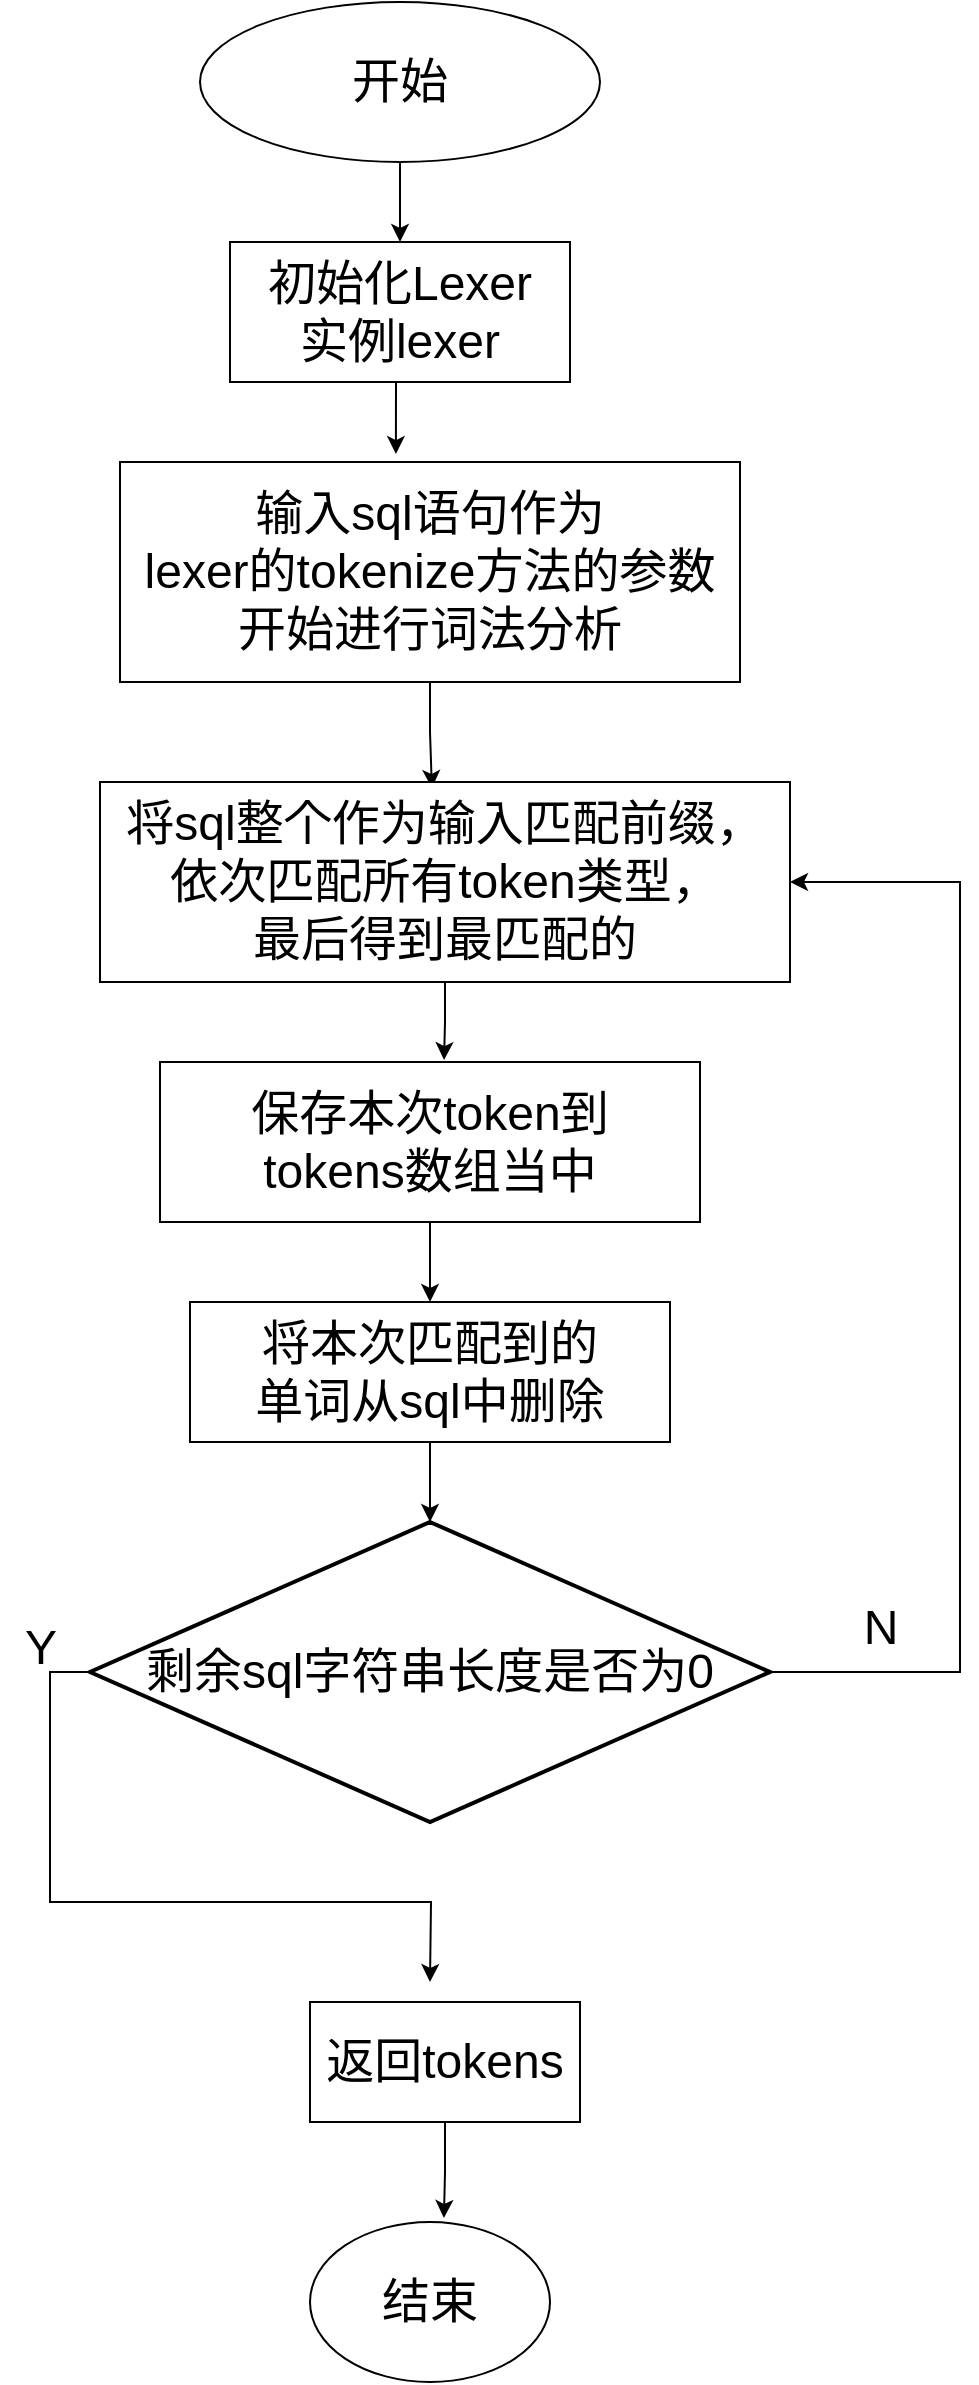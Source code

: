 <mxfile version="21.2.9" type="github">
  <diagram name="第 1 页" id="HIuq3_t_WWI3Xqt05YjS">
    <mxGraphModel dx="2261" dy="840" grid="1" gridSize="10" guides="1" tooltips="1" connect="1" arrows="1" fold="1" page="1" pageScale="1" pageWidth="827" pageHeight="1169" math="0" shadow="0">
      <root>
        <mxCell id="0" />
        <mxCell id="1" parent="0" />
        <mxCell id="rpQipbjhuQACwIGidh59-23" style="edgeStyle=orthogonalEdgeStyle;rounded=0;orthogonalLoop=1;jettySize=auto;html=1;exitX=0.5;exitY=1;exitDx=0;exitDy=0;entryX=0.5;entryY=0;entryDx=0;entryDy=0;" edge="1" parent="1" source="rpQipbjhuQACwIGidh59-7" target="rpQipbjhuQACwIGidh59-10">
          <mxGeometry relative="1" as="geometry" />
        </mxCell>
        <mxCell id="rpQipbjhuQACwIGidh59-7" value="&lt;font style=&quot;font-size: 24px;&quot;&gt;开始&lt;/font&gt;" style="ellipse;whiteSpace=wrap;html=1;" vertex="1" parent="1">
          <mxGeometry x="10" y="450" width="200" height="80" as="geometry" />
        </mxCell>
        <mxCell id="rpQipbjhuQACwIGidh59-24" style="edgeStyle=orthogonalEdgeStyle;rounded=0;orthogonalLoop=1;jettySize=auto;html=1;exitX=0.5;exitY=1;exitDx=0;exitDy=0;entryX=0.445;entryY=-0.036;entryDx=0;entryDy=0;entryPerimeter=0;" edge="1" parent="1" source="rpQipbjhuQACwIGidh59-10" target="rpQipbjhuQACwIGidh59-11">
          <mxGeometry relative="1" as="geometry" />
        </mxCell>
        <mxCell id="rpQipbjhuQACwIGidh59-10" value="&lt;font style=&quot;font-size: 24px;&quot;&gt;初始化Lexer&lt;br&gt;实例lexer&lt;/font&gt;" style="rounded=0;whiteSpace=wrap;html=1;" vertex="1" parent="1">
          <mxGeometry x="25" y="570" width="170" height="70" as="geometry" />
        </mxCell>
        <mxCell id="rpQipbjhuQACwIGidh59-25" style="edgeStyle=orthogonalEdgeStyle;rounded=0;orthogonalLoop=1;jettySize=auto;html=1;entryX=0.481;entryY=0.03;entryDx=0;entryDy=0;entryPerimeter=0;" edge="1" parent="1" source="rpQipbjhuQACwIGidh59-11" target="rpQipbjhuQACwIGidh59-12">
          <mxGeometry relative="1" as="geometry" />
        </mxCell>
        <mxCell id="rpQipbjhuQACwIGidh59-11" value="&lt;font style=&quot;font-size: 24px;&quot;&gt;输入sql语句作为&lt;br&gt;lexer的tokenize方法的参数开始进行词法分析&lt;/font&gt;" style="rounded=0;whiteSpace=wrap;html=1;" vertex="1" parent="1">
          <mxGeometry x="-30" y="680" width="310" height="110" as="geometry" />
        </mxCell>
        <mxCell id="rpQipbjhuQACwIGidh59-26" style="edgeStyle=orthogonalEdgeStyle;rounded=0;orthogonalLoop=1;jettySize=auto;html=1;entryX=0.526;entryY=-0.012;entryDx=0;entryDy=0;entryPerimeter=0;" edge="1" parent="1" source="rpQipbjhuQACwIGidh59-12" target="rpQipbjhuQACwIGidh59-13">
          <mxGeometry relative="1" as="geometry" />
        </mxCell>
        <mxCell id="rpQipbjhuQACwIGidh59-12" value="&lt;font style=&quot;font-size: 24px;&quot;&gt;将sql整个作为输入匹配前缀，&lt;br&gt;依次匹配所有token类型，&lt;br&gt;最后得到最匹配的&lt;br&gt;&lt;/font&gt;" style="rounded=0;whiteSpace=wrap;html=1;" vertex="1" parent="1">
          <mxGeometry x="-40" y="840" width="345" height="100" as="geometry" />
        </mxCell>
        <mxCell id="rpQipbjhuQACwIGidh59-27" style="edgeStyle=orthogonalEdgeStyle;rounded=0;orthogonalLoop=1;jettySize=auto;html=1;entryX=0.5;entryY=0;entryDx=0;entryDy=0;" edge="1" parent="1" source="rpQipbjhuQACwIGidh59-13" target="rpQipbjhuQACwIGidh59-15">
          <mxGeometry relative="1" as="geometry" />
        </mxCell>
        <mxCell id="rpQipbjhuQACwIGidh59-13" value="&lt;font style=&quot;font-size: 24px;&quot;&gt;保存本次token到&lt;br&gt;tokens数组当中&lt;/font&gt;" style="rounded=0;whiteSpace=wrap;html=1;" vertex="1" parent="1">
          <mxGeometry x="-10" y="980" width="270" height="80" as="geometry" />
        </mxCell>
        <mxCell id="rpQipbjhuQACwIGidh59-29" style="edgeStyle=orthogonalEdgeStyle;rounded=0;orthogonalLoop=1;jettySize=auto;html=1;entryX=0.5;entryY=0;entryDx=0;entryDy=0;entryPerimeter=0;" edge="1" parent="1" source="rpQipbjhuQACwIGidh59-15" target="rpQipbjhuQACwIGidh59-16">
          <mxGeometry relative="1" as="geometry" />
        </mxCell>
        <mxCell id="rpQipbjhuQACwIGidh59-15" value="&lt;font style=&quot;font-size: 24px;&quot;&gt;将本次匹配到的&lt;br&gt;单词从sql中删除&lt;/font&gt;" style="rounded=0;whiteSpace=wrap;html=1;" vertex="1" parent="1">
          <mxGeometry x="5" y="1100" width="240" height="70" as="geometry" />
        </mxCell>
        <mxCell id="rpQipbjhuQACwIGidh59-17" style="edgeStyle=orthogonalEdgeStyle;rounded=0;orthogonalLoop=1;jettySize=auto;html=1;exitX=1;exitY=0.5;exitDx=0;exitDy=0;exitPerimeter=0;entryX=1;entryY=0.5;entryDx=0;entryDy=0;" edge="1" parent="1" source="rpQipbjhuQACwIGidh59-16" target="rpQipbjhuQACwIGidh59-12">
          <mxGeometry relative="1" as="geometry">
            <Array as="points">
              <mxPoint x="390" y="1285" />
              <mxPoint x="390" y="890" />
            </Array>
          </mxGeometry>
        </mxCell>
        <mxCell id="rpQipbjhuQACwIGidh59-21" style="edgeStyle=orthogonalEdgeStyle;rounded=0;orthogonalLoop=1;jettySize=auto;html=1;exitX=0;exitY=0.5;exitDx=0;exitDy=0;exitPerimeter=0;" edge="1" parent="1" source="rpQipbjhuQACwIGidh59-16">
          <mxGeometry relative="1" as="geometry">
            <mxPoint x="125" y="1440" as="targetPoint" />
          </mxGeometry>
        </mxCell>
        <mxCell id="rpQipbjhuQACwIGidh59-16" value="&lt;font style=&quot;font-size: 24px;&quot;&gt;剩余sql字符串长度是否为0&lt;/font&gt;" style="strokeWidth=2;html=1;shape=mxgraph.flowchart.decision;whiteSpace=wrap;" vertex="1" parent="1">
          <mxGeometry x="-45" y="1210" width="340" height="150" as="geometry" />
        </mxCell>
        <mxCell id="rpQipbjhuQACwIGidh59-19" value="&lt;font style=&quot;font-size: 24px;&quot;&gt;N&lt;/font&gt;" style="text;html=1;align=center;verticalAlign=middle;resizable=0;points=[];autosize=1;strokeColor=none;fillColor=none;" vertex="1" parent="1">
          <mxGeometry x="330" y="1243" width="40" height="40" as="geometry" />
        </mxCell>
        <mxCell id="rpQipbjhuQACwIGidh59-22" value="&lt;font style=&quot;font-size: 24px;&quot;&gt;Y&lt;/font&gt;" style="text;html=1;align=center;verticalAlign=middle;resizable=0;points=[];autosize=1;strokeColor=none;fillColor=none;" vertex="1" parent="1">
          <mxGeometry x="-90" y="1253" width="40" height="40" as="geometry" />
        </mxCell>
        <mxCell id="rpQipbjhuQACwIGidh59-32" style="edgeStyle=orthogonalEdgeStyle;rounded=0;orthogonalLoop=1;jettySize=auto;html=1;entryX=0.558;entryY=-0.025;entryDx=0;entryDy=0;entryPerimeter=0;" edge="1" parent="1" source="rpQipbjhuQACwIGidh59-30" target="rpQipbjhuQACwIGidh59-31">
          <mxGeometry relative="1" as="geometry" />
        </mxCell>
        <mxCell id="rpQipbjhuQACwIGidh59-30" value="&lt;font style=&quot;font-size: 24px;&quot;&gt;返回tokens&lt;/font&gt;" style="rounded=0;whiteSpace=wrap;html=1;" vertex="1" parent="1">
          <mxGeometry x="65" y="1450" width="135" height="60" as="geometry" />
        </mxCell>
        <mxCell id="rpQipbjhuQACwIGidh59-31" value="&lt;font style=&quot;font-size: 24px;&quot;&gt;结束&lt;/font&gt;" style="ellipse;whiteSpace=wrap;html=1;" vertex="1" parent="1">
          <mxGeometry x="65" y="1560" width="120" height="80" as="geometry" />
        </mxCell>
      </root>
    </mxGraphModel>
  </diagram>
</mxfile>
